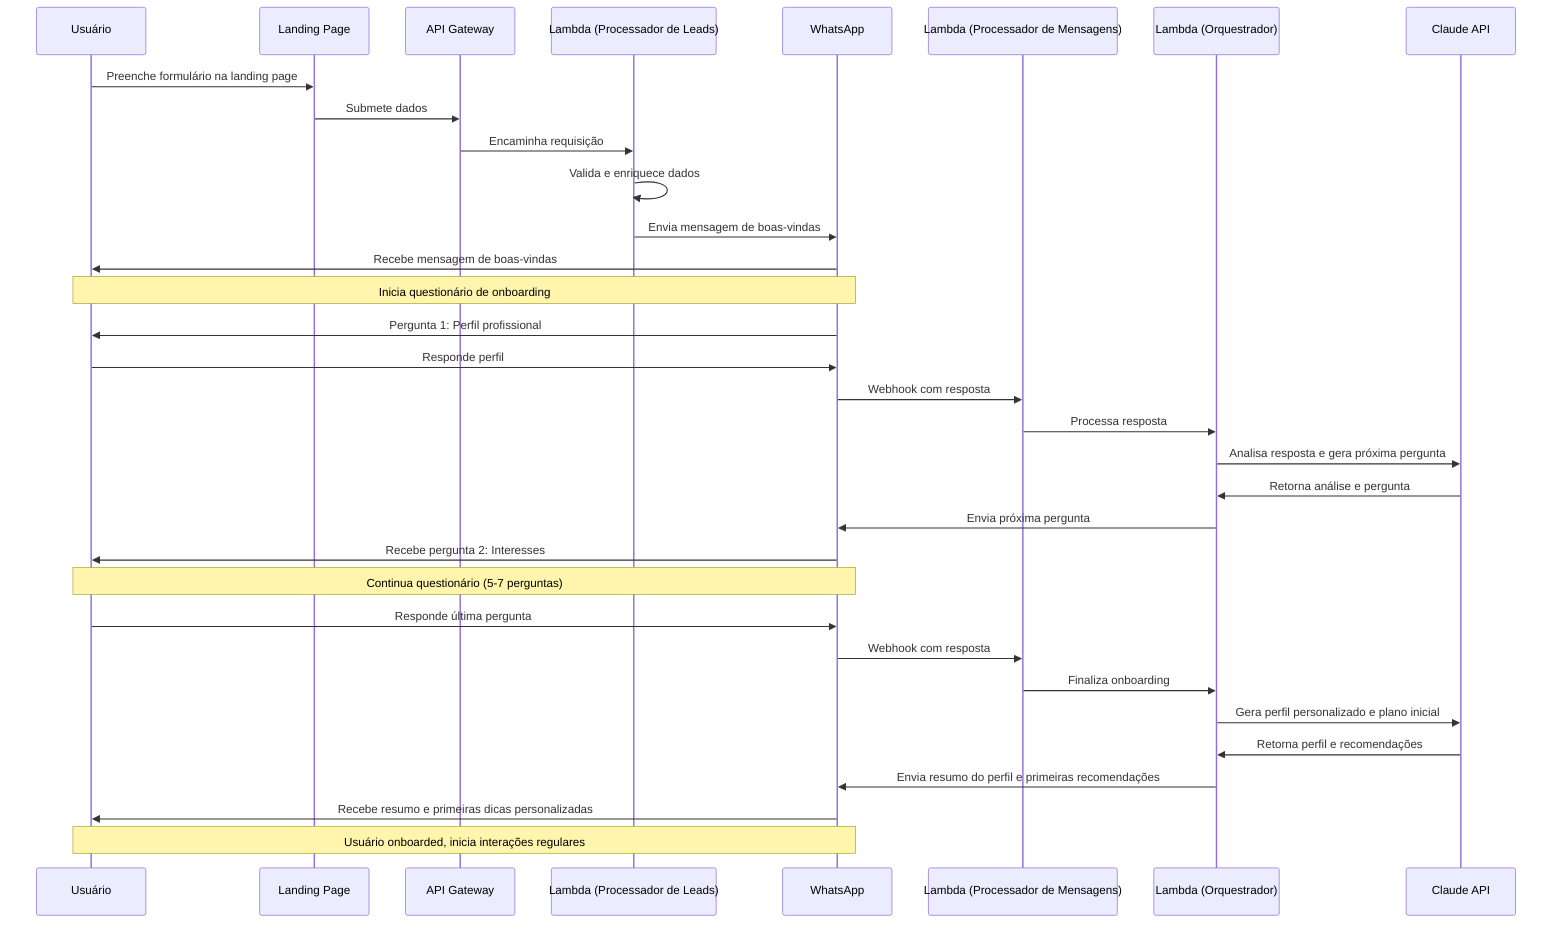 sequenceDiagram
    participant U as Usuário
    participant L as Landing Page
    participant A as API Gateway
    participant F as Lambda (Processador de Leads)
    participant W as WhatsApp
    participant P as Lambda (Processador de Mensagens)
    participant O as Lambda (Orquestrador)
    participant C as Claude API
    
    U->>L: Preenche formulário na landing page
    L->>A: Submete dados
    A->>F: Encaminha requisição
    F->>F: Valida e enriquece dados
    
    F->>W: Envia mensagem de boas-vindas
    W->>U: Recebe mensagem de boas-vindas
    
    Note over U,W: Inicia questionário de onboarding
    
    W->>U: Pergunta 1: Perfil profissional
    U->>W: Responde perfil
    W->>P: Webhook com resposta
    P->>O: Processa resposta
    O->>C: Analisa resposta e gera próxima pergunta
    C->>O: Retorna análise e pergunta
    O->>W: Envia próxima pergunta
    W->>U: Recebe pergunta 2: Interesses
    
    Note over U,W: Continua questionário (5-7 perguntas)
    
    U->>W: Responde última pergunta
    W->>P: Webhook com resposta
    P->>O: Finaliza onboarding
    O->>C: Gera perfil personalizado e plano inicial
    C->>O: Retorna perfil e recomendações
    O->>W: Envia resumo do perfil e primeiras recomendações
    W->>U: Recebe resumo e primeiras dicas personalizadas
    
    Note over U,W: Usuário onboarded, inicia interações regulares